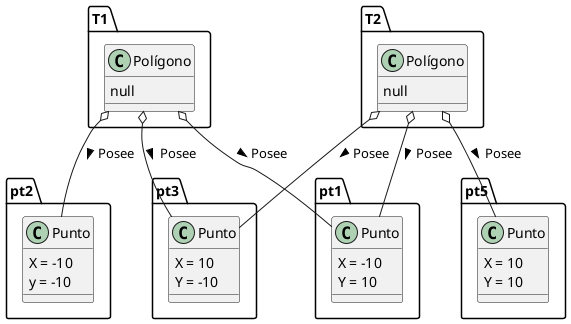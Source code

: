 @startuml
class pt1.Punto{
   X = -10
   Y = 10
}

class pt2.Punto{
   X = -10
   y = -10
}

class pt3.Punto{
   X = 10
   Y = -10
}

class pt5.Punto{
   X = 10
   Y = 10  
}

class T1.Polígono{
   null
}

class T2.Polígono{
   null
}

T1.Polígono o-- pt1.Punto : > Posee
T1.Polígono o-- pt2.Punto : > Posee
T1.Polígono o-- pt3.Punto : > Posee
T2.Polígono o-- pt1.Punto : > Posee
T2.Polígono o-- pt3.Punto : > Posee
T2.Polígono o-- pt5.Punto : > Posee

@enduml